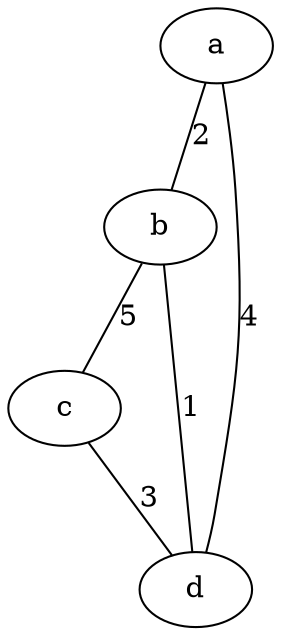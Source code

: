 // THIS IS COMMENT: example undirected graph with edge weight 
graph G {
     a -- b  [label = "2"];  // edge weight is shown as text label
     b -- c  [label = "5"]; 
     a -- d  [label = "4"]; 
     c -- d  [label = "3"]; 
     b -- d  [label = "1"];
 }

